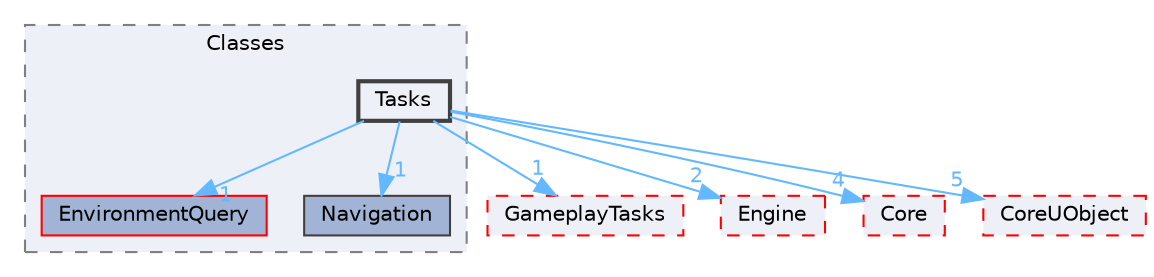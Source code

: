 digraph "Tasks"
{
 // INTERACTIVE_SVG=YES
 // LATEX_PDF_SIZE
  bgcolor="transparent";
  edge [fontname=Helvetica,fontsize=10,labelfontname=Helvetica,labelfontsize=10];
  node [fontname=Helvetica,fontsize=10,shape=box,height=0.2,width=0.4];
  compound=true
  subgraph clusterdir_58ee3d7d5042bd001a8353b8ed6e5782 {
    graph [ bgcolor="#edf0f7", pencolor="grey50", label="Classes", fontname=Helvetica,fontsize=10 style="filled,dashed", URL="dir_58ee3d7d5042bd001a8353b8ed6e5782.html",tooltip=""]
  dir_473bb8dd340dfc1f280928943beefbef [label="EnvironmentQuery", fillcolor="#a2b4d6", color="red", style="filled", URL="dir_473bb8dd340dfc1f280928943beefbef.html",tooltip=""];
  dir_d576121819c88f59c0ba94a0aafbcac9 [label="Navigation", fillcolor="#a2b4d6", color="grey25", style="filled", URL="dir_d576121819c88f59c0ba94a0aafbcac9.html",tooltip=""];
  dir_89bc7a493938780b665f367c6d4236d4 [label="Tasks", fillcolor="#edf0f7", color="grey25", style="filled,bold", URL="dir_89bc7a493938780b665f367c6d4236d4.html",tooltip=""];
  }
  dir_059ac314dbf043af548bed5661d7b2e8 [label="GameplayTasks", fillcolor="#edf0f7", color="red", style="filled,dashed", URL="dir_059ac314dbf043af548bed5661d7b2e8.html",tooltip=""];
  dir_fdf6aa5c3cf3805bb958134448d60562 [label="Engine", fillcolor="#edf0f7", color="red", style="filled,dashed", URL="dir_fdf6aa5c3cf3805bb958134448d60562.html",tooltip=""];
  dir_0e6cddcc9caa1238c7f3774224afaa45 [label="Core", fillcolor="#edf0f7", color="red", style="filled,dashed", URL="dir_0e6cddcc9caa1238c7f3774224afaa45.html",tooltip=""];
  dir_4c499e5e32e2b4479ad7e552df73eeae [label="CoreUObject", fillcolor="#edf0f7", color="red", style="filled,dashed", URL="dir_4c499e5e32e2b4479ad7e552df73eeae.html",tooltip=""];
  dir_89bc7a493938780b665f367c6d4236d4->dir_059ac314dbf043af548bed5661d7b2e8 [headlabel="1", labeldistance=1.5 headhref="dir_001172_000426.html" href="dir_001172_000426.html" color="steelblue1" fontcolor="steelblue1"];
  dir_89bc7a493938780b665f367c6d4236d4->dir_0e6cddcc9caa1238c7f3774224afaa45 [headlabel="4", labeldistance=1.5 headhref="dir_001172_000266.html" href="dir_001172_000266.html" color="steelblue1" fontcolor="steelblue1"];
  dir_89bc7a493938780b665f367c6d4236d4->dir_473bb8dd340dfc1f280928943beefbef [headlabel="1", labeldistance=1.5 headhref="dir_001172_000371.html" href="dir_001172_000371.html" color="steelblue1" fontcolor="steelblue1"];
  dir_89bc7a493938780b665f367c6d4236d4->dir_4c499e5e32e2b4479ad7e552df73eeae [headlabel="5", labeldistance=1.5 headhref="dir_001172_000268.html" href="dir_001172_000268.html" color="steelblue1" fontcolor="steelblue1"];
  dir_89bc7a493938780b665f367c6d4236d4->dir_d576121819c88f59c0ba94a0aafbcac9 [headlabel="1", labeldistance=1.5 headhref="dir_001172_000681.html" href="dir_001172_000681.html" color="steelblue1" fontcolor="steelblue1"];
  dir_89bc7a493938780b665f367c6d4236d4->dir_fdf6aa5c3cf3805bb958134448d60562 [headlabel="2", labeldistance=1.5 headhref="dir_001172_000366.html" href="dir_001172_000366.html" color="steelblue1" fontcolor="steelblue1"];
}
